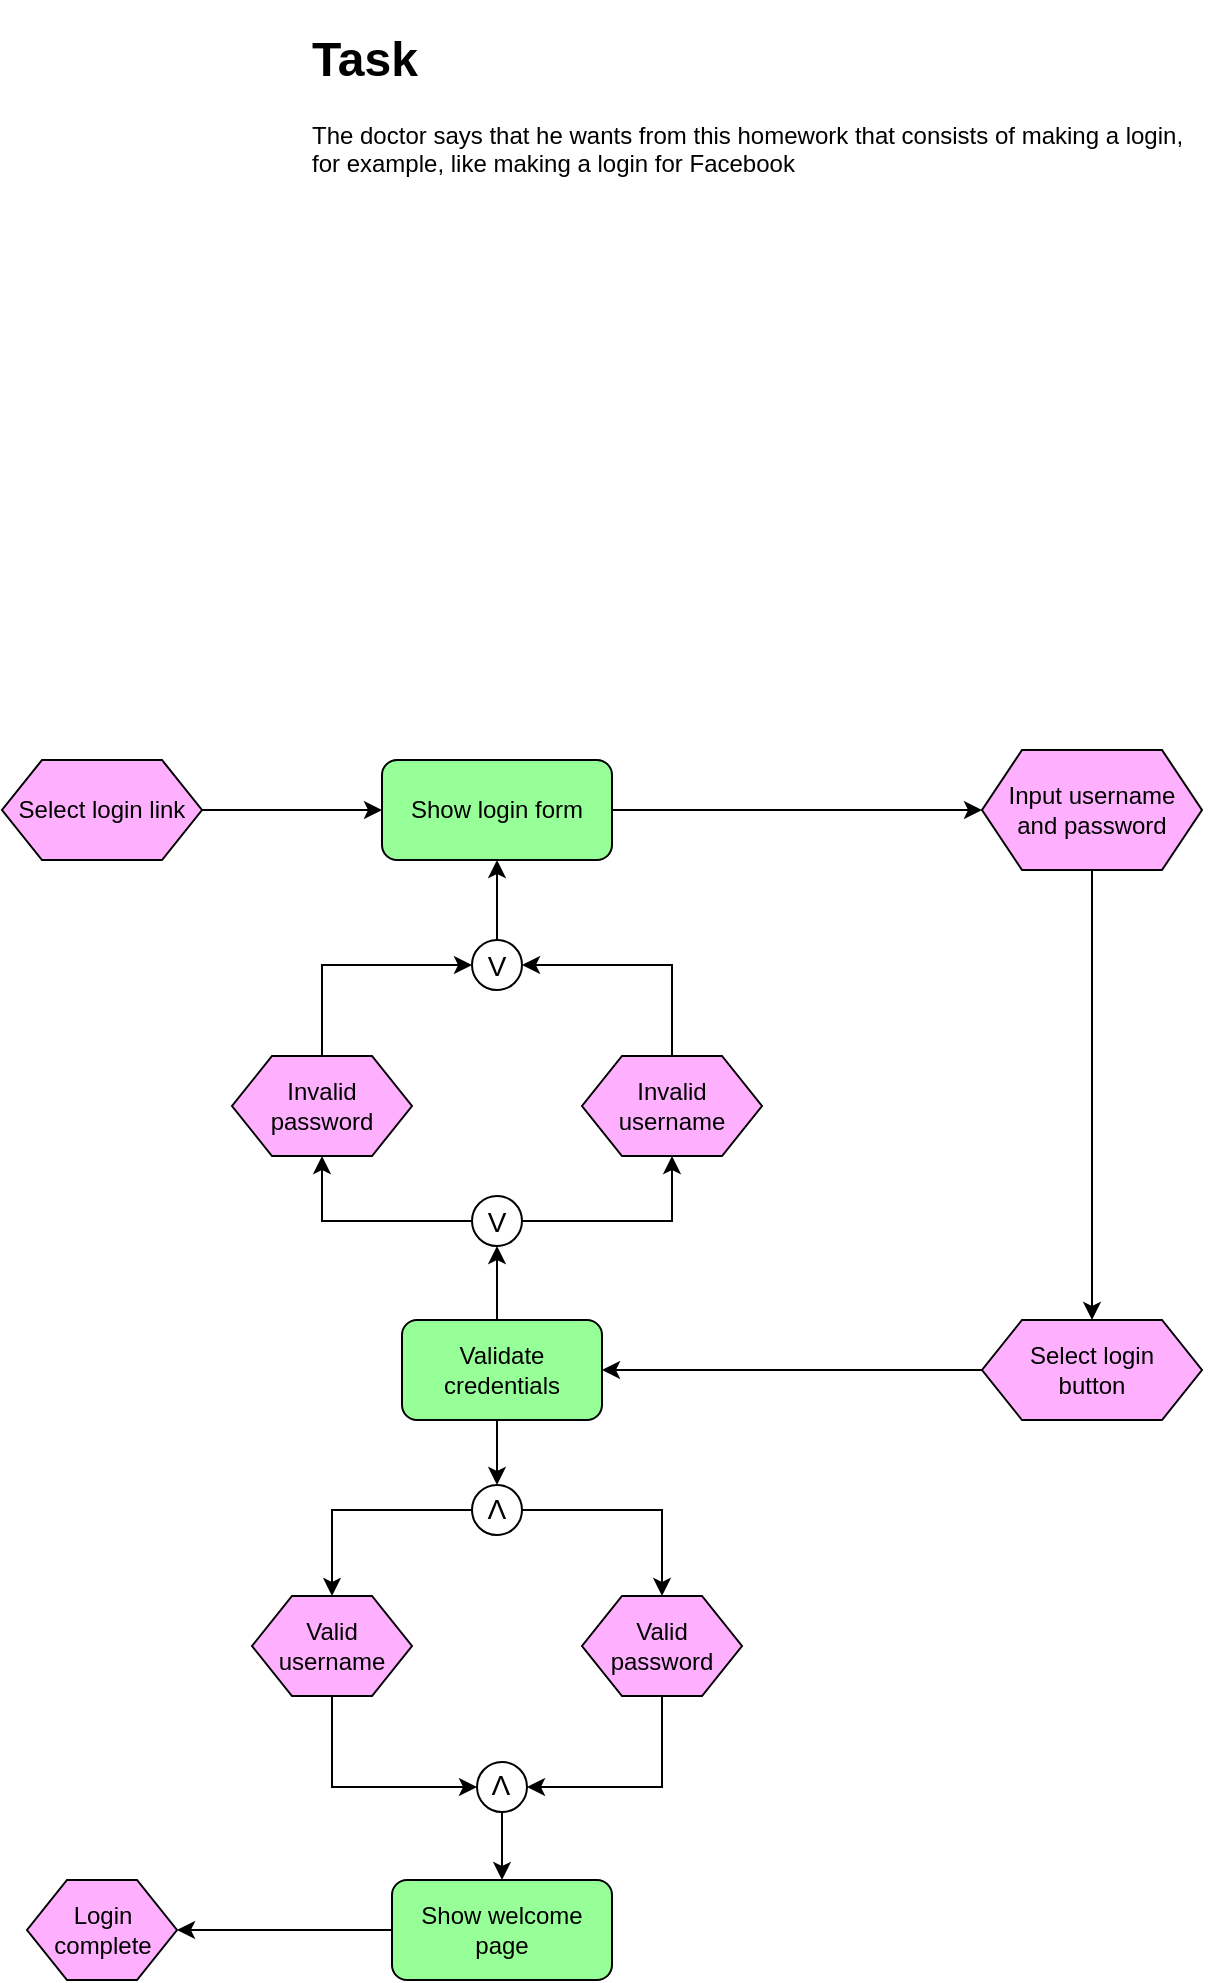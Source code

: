 <mxfile version="20.5.3" type="dropbox"><diagram id="03t2vZqjd539TWHu3kXA" name="Page-1"><mxGraphModel dx="1163" dy="732" grid="1" gridSize="10" guides="1" tooltips="1" connect="1" arrows="1" fold="1" page="1" pageScale="1" pageWidth="850" pageHeight="1100" math="0" shadow="0"><root><mxCell id="0"/><mxCell id="1" parent="0"/><mxCell id="FzgcwZSJbmRVErsEX7Wn-1" value="&lt;h1&gt;Task&lt;/h1&gt;&lt;p&gt;The doctor says that he wants from this homework that consists of making a login, for example, like making a login for Facebook&lt;/p&gt;" style="text;html=1;strokeColor=none;fillColor=none;spacing=5;spacingTop=-20;whiteSpace=wrap;overflow=hidden;rounded=0;" vertex="1" parent="1"><mxGeometry x="220" y="30" width="460" height="90" as="geometry"/></mxCell><mxCell id="FzgcwZSJbmRVErsEX7Wn-42" style="edgeStyle=orthogonalEdgeStyle;rounded=0;orthogonalLoop=1;jettySize=auto;html=1;exitX=1;exitY=0.5;exitDx=0;exitDy=0;fontSize=14;" edge="1" parent="1" source="FzgcwZSJbmRVErsEX7Wn-2" target="FzgcwZSJbmRVErsEX7Wn-17"><mxGeometry relative="1" as="geometry"/></mxCell><mxCell id="FzgcwZSJbmRVErsEX7Wn-2" value="Select login link" style="shape=hexagon;perimeter=hexagonPerimeter2;whiteSpace=wrap;html=1;fixedSize=1;fillColor=#feaffe;" vertex="1" parent="1"><mxGeometry x="70" y="400" width="100" height="50" as="geometry"/></mxCell><mxCell id="FzgcwZSJbmRVErsEX7Wn-47" style="edgeStyle=orthogonalEdgeStyle;rounded=0;orthogonalLoop=1;jettySize=auto;html=1;exitX=0.5;exitY=0;exitDx=0;exitDy=0;entryX=0.5;entryY=1;entryDx=0;entryDy=0;fontSize=14;" edge="1" parent="1" source="FzgcwZSJbmRVErsEX7Wn-3" target="FzgcwZSJbmRVErsEX7Wn-35"><mxGeometry relative="1" as="geometry"/></mxCell><mxCell id="FzgcwZSJbmRVErsEX7Wn-54" style="edgeStyle=orthogonalEdgeStyle;rounded=0;orthogonalLoop=1;jettySize=auto;html=1;exitX=0.5;exitY=1;exitDx=0;exitDy=0;entryX=0.5;entryY=1;entryDx=0;entryDy=0;fontSize=14;" edge="1" parent="1" source="FzgcwZSJbmRVErsEX7Wn-3" target="FzgcwZSJbmRVErsEX7Wn-39"><mxGeometry relative="1" as="geometry"/></mxCell><mxCell id="FzgcwZSJbmRVErsEX7Wn-3" value="Validate credentials" style="rounded=1;whiteSpace=wrap;html=1;fillColor=#97ff97;" vertex="1" parent="1"><mxGeometry x="270" y="680" width="100" height="50" as="geometry"/></mxCell><mxCell id="FzgcwZSJbmRVErsEX7Wn-44" style="edgeStyle=orthogonalEdgeStyle;rounded=0;orthogonalLoop=1;jettySize=auto;html=1;exitX=0.5;exitY=1;exitDx=0;exitDy=0;fontSize=14;" edge="1" parent="1" source="FzgcwZSJbmRVErsEX7Wn-5" target="FzgcwZSJbmRVErsEX7Wn-9"><mxGeometry relative="1" as="geometry"/></mxCell><mxCell id="FzgcwZSJbmRVErsEX7Wn-5" value="Input username &lt;br&gt;and password" style="shape=hexagon;perimeter=hexagonPerimeter2;whiteSpace=wrap;html=1;fixedSize=1;fillColor=#feaffe;" vertex="1" parent="1"><mxGeometry x="560" y="395" width="110" height="60" as="geometry"/></mxCell><mxCell id="FzgcwZSJbmRVErsEX7Wn-45" style="edgeStyle=orthogonalEdgeStyle;rounded=0;orthogonalLoop=1;jettySize=auto;html=1;exitX=0;exitY=0.5;exitDx=0;exitDy=0;entryX=1;entryY=0.5;entryDx=0;entryDy=0;fontSize=14;" edge="1" parent="1" source="FzgcwZSJbmRVErsEX7Wn-9" target="FzgcwZSJbmRVErsEX7Wn-3"><mxGeometry relative="1" as="geometry"/></mxCell><mxCell id="FzgcwZSJbmRVErsEX7Wn-9" value="Select login &lt;br&gt;button" style="shape=hexagon;perimeter=hexagonPerimeter2;whiteSpace=wrap;html=1;fixedSize=1;fillColor=#feaffe;" vertex="1" parent="1"><mxGeometry x="560" y="680" width="110" height="50" as="geometry"/></mxCell><mxCell id="FzgcwZSJbmRVErsEX7Wn-58" style="edgeStyle=orthogonalEdgeStyle;rounded=0;orthogonalLoop=1;jettySize=auto;html=1;exitX=0.5;exitY=1;exitDx=0;exitDy=0;entryX=1;entryY=0.5;entryDx=0;entryDy=0;fontSize=14;" edge="1" parent="1" source="FzgcwZSJbmRVErsEX7Wn-15" target="FzgcwZSJbmRVErsEX7Wn-41"><mxGeometry relative="1" as="geometry"/></mxCell><mxCell id="FzgcwZSJbmRVErsEX7Wn-15" value="Valid username" style="shape=hexagon;perimeter=hexagonPerimeter2;whiteSpace=wrap;html=1;fixedSize=1;fillColor=#feaffe;" vertex="1" parent="1"><mxGeometry x="195" y="818" width="80" height="50" as="geometry"/></mxCell><mxCell id="FzgcwZSJbmRVErsEX7Wn-60" style="edgeStyle=orthogonalEdgeStyle;rounded=0;orthogonalLoop=1;jettySize=auto;html=1;exitX=0;exitY=0.5;exitDx=0;exitDy=0;entryX=1;entryY=0.5;entryDx=0;entryDy=0;fontSize=14;" edge="1" parent="1" source="FzgcwZSJbmRVErsEX7Wn-16" target="FzgcwZSJbmRVErsEX7Wn-19"><mxGeometry relative="1" as="geometry"/></mxCell><mxCell id="FzgcwZSJbmRVErsEX7Wn-16" value="Show welcome page" style="rounded=1;whiteSpace=wrap;html=1;fillColor=#97ff97;" vertex="1" parent="1"><mxGeometry x="265" y="960" width="110" height="50" as="geometry"/></mxCell><mxCell id="FzgcwZSJbmRVErsEX7Wn-43" style="edgeStyle=orthogonalEdgeStyle;rounded=0;orthogonalLoop=1;jettySize=auto;html=1;exitX=1;exitY=0.5;exitDx=0;exitDy=0;entryX=0;entryY=0.5;entryDx=0;entryDy=0;fontSize=14;" edge="1" parent="1" source="FzgcwZSJbmRVErsEX7Wn-17" target="FzgcwZSJbmRVErsEX7Wn-5"><mxGeometry relative="1" as="geometry"/></mxCell><mxCell id="FzgcwZSJbmRVErsEX7Wn-17" value="Show login form" style="rounded=1;whiteSpace=wrap;html=1;fillColor=#97ff97;" vertex="1" parent="1"><mxGeometry x="260" y="400" width="115" height="50" as="geometry"/></mxCell><mxCell id="FzgcwZSJbmRVErsEX7Wn-52" style="edgeStyle=orthogonalEdgeStyle;rounded=0;orthogonalLoop=1;jettySize=auto;html=1;exitX=0.5;exitY=0;exitDx=0;exitDy=0;entryX=0;entryY=0.5;entryDx=0;entryDy=0;fontSize=14;" edge="1" parent="1" source="FzgcwZSJbmRVErsEX7Wn-18" target="FzgcwZSJbmRVErsEX7Wn-38"><mxGeometry relative="1" as="geometry"/></mxCell><mxCell id="FzgcwZSJbmRVErsEX7Wn-18" value="Invalid password" style="shape=hexagon;perimeter=hexagonPerimeter2;whiteSpace=wrap;html=1;fixedSize=1;fillColor=#feaffe;" vertex="1" parent="1"><mxGeometry x="185" y="548" width="90" height="50" as="geometry"/></mxCell><mxCell id="FzgcwZSJbmRVErsEX7Wn-19" value="Login complete" style="shape=hexagon;perimeter=hexagonPerimeter2;whiteSpace=wrap;html=1;fixedSize=1;fillColor=#feaffe;" vertex="1" parent="1"><mxGeometry x="82.5" y="960" width="75" height="50" as="geometry"/></mxCell><mxCell id="FzgcwZSJbmRVErsEX7Wn-57" style="edgeStyle=orthogonalEdgeStyle;rounded=0;orthogonalLoop=1;jettySize=auto;html=1;exitX=0.5;exitY=1;exitDx=0;exitDy=0;entryX=0;entryY=0.5;entryDx=0;entryDy=0;fontSize=14;" edge="1" parent="1" source="FzgcwZSJbmRVErsEX7Wn-33" target="FzgcwZSJbmRVErsEX7Wn-41"><mxGeometry relative="1" as="geometry"/></mxCell><mxCell id="FzgcwZSJbmRVErsEX7Wn-33" value="Valid password" style="shape=hexagon;perimeter=hexagonPerimeter2;whiteSpace=wrap;html=1;fixedSize=1;fillColor=#feaffe;" vertex="1" parent="1"><mxGeometry x="360" y="818" width="80" height="50" as="geometry"/></mxCell><mxCell id="FzgcwZSJbmRVErsEX7Wn-53" style="edgeStyle=orthogonalEdgeStyle;rounded=0;orthogonalLoop=1;jettySize=auto;html=1;exitX=0.5;exitY=0;exitDx=0;exitDy=0;entryX=1;entryY=0.5;entryDx=0;entryDy=0;fontSize=14;" edge="1" parent="1" source="FzgcwZSJbmRVErsEX7Wn-34" target="FzgcwZSJbmRVErsEX7Wn-38"><mxGeometry relative="1" as="geometry"/></mxCell><mxCell id="FzgcwZSJbmRVErsEX7Wn-34" value="Invalid username" style="shape=hexagon;perimeter=hexagonPerimeter2;whiteSpace=wrap;html=1;fixedSize=1;fillColor=#feaffe;" vertex="1" parent="1"><mxGeometry x="360" y="548" width="90" height="50" as="geometry"/></mxCell><mxCell id="FzgcwZSJbmRVErsEX7Wn-48" style="edgeStyle=orthogonalEdgeStyle;rounded=0;orthogonalLoop=1;jettySize=auto;html=1;exitX=1;exitY=0.5;exitDx=0;exitDy=0;entryX=0.5;entryY=1;entryDx=0;entryDy=0;fontSize=14;" edge="1" parent="1" source="FzgcwZSJbmRVErsEX7Wn-35" target="FzgcwZSJbmRVErsEX7Wn-34"><mxGeometry relative="1" as="geometry"/></mxCell><mxCell id="FzgcwZSJbmRVErsEX7Wn-49" style="edgeStyle=orthogonalEdgeStyle;rounded=0;orthogonalLoop=1;jettySize=auto;html=1;exitX=0;exitY=0.5;exitDx=0;exitDy=0;entryX=0.5;entryY=1;entryDx=0;entryDy=0;fontSize=14;" edge="1" parent="1" source="FzgcwZSJbmRVErsEX7Wn-35" target="FzgcwZSJbmRVErsEX7Wn-18"><mxGeometry relative="1" as="geometry"/></mxCell><mxCell id="FzgcwZSJbmRVErsEX7Wn-35" value="&lt;font style=&quot;font-size: 14px;&quot;&gt;V&lt;/font&gt;" style="ellipse;whiteSpace=wrap;html=1;aspect=fixed;rotation=0;" vertex="1" parent="1"><mxGeometry x="305" y="618" width="25" height="25" as="geometry"/></mxCell><mxCell id="FzgcwZSJbmRVErsEX7Wn-51" style="edgeStyle=orthogonalEdgeStyle;rounded=0;orthogonalLoop=1;jettySize=auto;html=1;exitX=0.5;exitY=0;exitDx=0;exitDy=0;entryX=0.5;entryY=1;entryDx=0;entryDy=0;fontSize=14;" edge="1" parent="1" source="FzgcwZSJbmRVErsEX7Wn-38" target="FzgcwZSJbmRVErsEX7Wn-17"><mxGeometry relative="1" as="geometry"/></mxCell><mxCell id="FzgcwZSJbmRVErsEX7Wn-38" value="&lt;font style=&quot;font-size: 14px;&quot;&gt;V&lt;/font&gt;" style="ellipse;whiteSpace=wrap;html=1;aspect=fixed;rotation=0;" vertex="1" parent="1"><mxGeometry x="305" y="490" width="25" height="25" as="geometry"/></mxCell><mxCell id="FzgcwZSJbmRVErsEX7Wn-55" style="edgeStyle=orthogonalEdgeStyle;rounded=0;orthogonalLoop=1;jettySize=auto;html=1;exitX=1;exitY=0.5;exitDx=0;exitDy=0;fontSize=14;" edge="1" parent="1" source="FzgcwZSJbmRVErsEX7Wn-39" target="FzgcwZSJbmRVErsEX7Wn-15"><mxGeometry relative="1" as="geometry"/></mxCell><mxCell id="FzgcwZSJbmRVErsEX7Wn-56" style="edgeStyle=orthogonalEdgeStyle;rounded=0;orthogonalLoop=1;jettySize=auto;html=1;exitX=0;exitY=0.5;exitDx=0;exitDy=0;entryX=0.5;entryY=0;entryDx=0;entryDy=0;fontSize=14;" edge="1" parent="1" source="FzgcwZSJbmRVErsEX7Wn-39" target="FzgcwZSJbmRVErsEX7Wn-33"><mxGeometry relative="1" as="geometry"/></mxCell><mxCell id="FzgcwZSJbmRVErsEX7Wn-39" value="&lt;font style=&quot;font-size: 14px;&quot;&gt;V&lt;/font&gt;" style="ellipse;whiteSpace=wrap;html=1;aspect=fixed;rotation=-180;" vertex="1" parent="1"><mxGeometry x="305" y="762.5" width="25" height="25" as="geometry"/></mxCell><mxCell id="FzgcwZSJbmRVErsEX7Wn-59" style="edgeStyle=orthogonalEdgeStyle;rounded=0;orthogonalLoop=1;jettySize=auto;html=1;exitX=0.5;exitY=0;exitDx=0;exitDy=0;entryX=0.5;entryY=0;entryDx=0;entryDy=0;fontSize=14;" edge="1" parent="1" source="FzgcwZSJbmRVErsEX7Wn-41" target="FzgcwZSJbmRVErsEX7Wn-16"><mxGeometry relative="1" as="geometry"/></mxCell><mxCell id="FzgcwZSJbmRVErsEX7Wn-41" value="&lt;font style=&quot;font-size: 14px;&quot;&gt;V&lt;/font&gt;" style="ellipse;whiteSpace=wrap;html=1;aspect=fixed;rotation=-180;" vertex="1" parent="1"><mxGeometry x="307.5" y="901" width="25" height="25" as="geometry"/></mxCell></root></mxGraphModel></diagram></mxfile>
